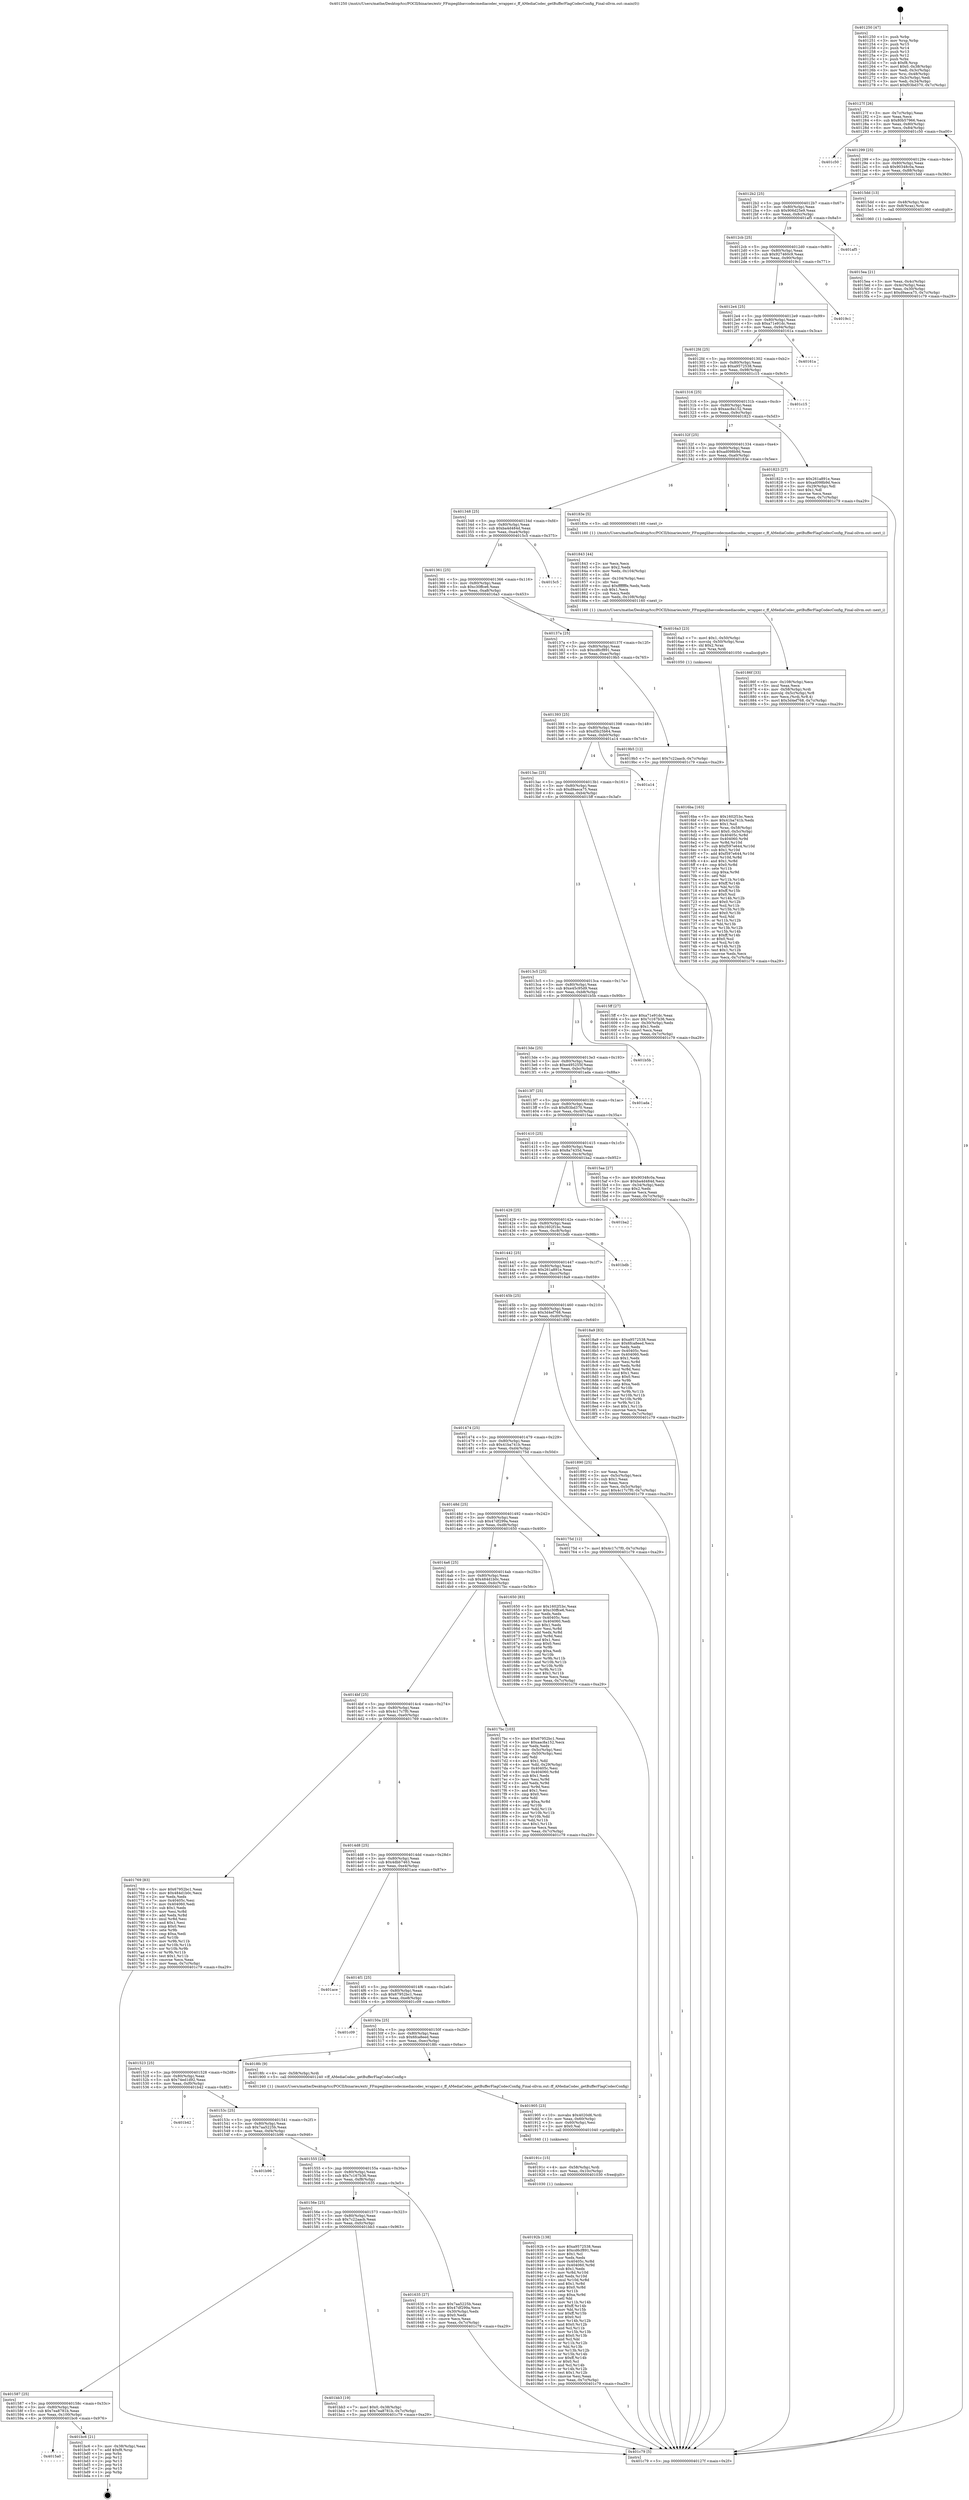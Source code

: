 digraph "0x401250" {
  label = "0x401250 (/mnt/c/Users/mathe/Desktop/tcc/POCII/binaries/extr_FFmpeglibavcodecmediacodec_wrapper.c_ff_AMediaCodec_getBufferFlagCodecConfig_Final-ollvm.out::main(0))"
  labelloc = "t"
  node[shape=record]

  Entry [label="",width=0.3,height=0.3,shape=circle,fillcolor=black,style=filled]
  "0x40127f" [label="{
     0x40127f [26]\l
     | [instrs]\l
     &nbsp;&nbsp;0x40127f \<+3\>: mov -0x7c(%rbp),%eax\l
     &nbsp;&nbsp;0x401282 \<+2\>: mov %eax,%ecx\l
     &nbsp;&nbsp;0x401284 \<+6\>: sub $0x80b57966,%ecx\l
     &nbsp;&nbsp;0x40128a \<+3\>: mov %eax,-0x80(%rbp)\l
     &nbsp;&nbsp;0x40128d \<+6\>: mov %ecx,-0x84(%rbp)\l
     &nbsp;&nbsp;0x401293 \<+6\>: je 0000000000401c50 \<main+0xa00\>\l
  }"]
  "0x401c50" [label="{
     0x401c50\l
  }", style=dashed]
  "0x401299" [label="{
     0x401299 [25]\l
     | [instrs]\l
     &nbsp;&nbsp;0x401299 \<+5\>: jmp 000000000040129e \<main+0x4e\>\l
     &nbsp;&nbsp;0x40129e \<+3\>: mov -0x80(%rbp),%eax\l
     &nbsp;&nbsp;0x4012a1 \<+5\>: sub $0x90348c0a,%eax\l
     &nbsp;&nbsp;0x4012a6 \<+6\>: mov %eax,-0x88(%rbp)\l
     &nbsp;&nbsp;0x4012ac \<+6\>: je 00000000004015dd \<main+0x38d\>\l
  }"]
  Exit [label="",width=0.3,height=0.3,shape=circle,fillcolor=black,style=filled,peripheries=2]
  "0x4015dd" [label="{
     0x4015dd [13]\l
     | [instrs]\l
     &nbsp;&nbsp;0x4015dd \<+4\>: mov -0x48(%rbp),%rax\l
     &nbsp;&nbsp;0x4015e1 \<+4\>: mov 0x8(%rax),%rdi\l
     &nbsp;&nbsp;0x4015e5 \<+5\>: call 0000000000401060 \<atoi@plt\>\l
     | [calls]\l
     &nbsp;&nbsp;0x401060 \{1\} (unknown)\l
  }"]
  "0x4012b2" [label="{
     0x4012b2 [25]\l
     | [instrs]\l
     &nbsp;&nbsp;0x4012b2 \<+5\>: jmp 00000000004012b7 \<main+0x67\>\l
     &nbsp;&nbsp;0x4012b7 \<+3\>: mov -0x80(%rbp),%eax\l
     &nbsp;&nbsp;0x4012ba \<+5\>: sub $0x906d25e9,%eax\l
     &nbsp;&nbsp;0x4012bf \<+6\>: mov %eax,-0x8c(%rbp)\l
     &nbsp;&nbsp;0x4012c5 \<+6\>: je 0000000000401af5 \<main+0x8a5\>\l
  }"]
  "0x4015a0" [label="{
     0x4015a0\l
  }", style=dashed]
  "0x401af5" [label="{
     0x401af5\l
  }", style=dashed]
  "0x4012cb" [label="{
     0x4012cb [25]\l
     | [instrs]\l
     &nbsp;&nbsp;0x4012cb \<+5\>: jmp 00000000004012d0 \<main+0x80\>\l
     &nbsp;&nbsp;0x4012d0 \<+3\>: mov -0x80(%rbp),%eax\l
     &nbsp;&nbsp;0x4012d3 \<+5\>: sub $0x927460c9,%eax\l
     &nbsp;&nbsp;0x4012d8 \<+6\>: mov %eax,-0x90(%rbp)\l
     &nbsp;&nbsp;0x4012de \<+6\>: je 00000000004019c1 \<main+0x771\>\l
  }"]
  "0x401bc6" [label="{
     0x401bc6 [21]\l
     | [instrs]\l
     &nbsp;&nbsp;0x401bc6 \<+3\>: mov -0x38(%rbp),%eax\l
     &nbsp;&nbsp;0x401bc9 \<+7\>: add $0xf8,%rsp\l
     &nbsp;&nbsp;0x401bd0 \<+1\>: pop %rbx\l
     &nbsp;&nbsp;0x401bd1 \<+2\>: pop %r12\l
     &nbsp;&nbsp;0x401bd3 \<+2\>: pop %r13\l
     &nbsp;&nbsp;0x401bd5 \<+2\>: pop %r14\l
     &nbsp;&nbsp;0x401bd7 \<+2\>: pop %r15\l
     &nbsp;&nbsp;0x401bd9 \<+1\>: pop %rbp\l
     &nbsp;&nbsp;0x401bda \<+1\>: ret\l
  }"]
  "0x4019c1" [label="{
     0x4019c1\l
  }", style=dashed]
  "0x4012e4" [label="{
     0x4012e4 [25]\l
     | [instrs]\l
     &nbsp;&nbsp;0x4012e4 \<+5\>: jmp 00000000004012e9 \<main+0x99\>\l
     &nbsp;&nbsp;0x4012e9 \<+3\>: mov -0x80(%rbp),%eax\l
     &nbsp;&nbsp;0x4012ec \<+5\>: sub $0xa71e91dc,%eax\l
     &nbsp;&nbsp;0x4012f1 \<+6\>: mov %eax,-0x94(%rbp)\l
     &nbsp;&nbsp;0x4012f7 \<+6\>: je 000000000040161a \<main+0x3ca\>\l
  }"]
  "0x401587" [label="{
     0x401587 [25]\l
     | [instrs]\l
     &nbsp;&nbsp;0x401587 \<+5\>: jmp 000000000040158c \<main+0x33c\>\l
     &nbsp;&nbsp;0x40158c \<+3\>: mov -0x80(%rbp),%eax\l
     &nbsp;&nbsp;0x40158f \<+5\>: sub $0x7ea8781b,%eax\l
     &nbsp;&nbsp;0x401594 \<+6\>: mov %eax,-0x100(%rbp)\l
     &nbsp;&nbsp;0x40159a \<+6\>: je 0000000000401bc6 \<main+0x976\>\l
  }"]
  "0x40161a" [label="{
     0x40161a\l
  }", style=dashed]
  "0x4012fd" [label="{
     0x4012fd [25]\l
     | [instrs]\l
     &nbsp;&nbsp;0x4012fd \<+5\>: jmp 0000000000401302 \<main+0xb2\>\l
     &nbsp;&nbsp;0x401302 \<+3\>: mov -0x80(%rbp),%eax\l
     &nbsp;&nbsp;0x401305 \<+5\>: sub $0xa9572538,%eax\l
     &nbsp;&nbsp;0x40130a \<+6\>: mov %eax,-0x98(%rbp)\l
     &nbsp;&nbsp;0x401310 \<+6\>: je 0000000000401c15 \<main+0x9c5\>\l
  }"]
  "0x401bb3" [label="{
     0x401bb3 [19]\l
     | [instrs]\l
     &nbsp;&nbsp;0x401bb3 \<+7\>: movl $0x0,-0x38(%rbp)\l
     &nbsp;&nbsp;0x401bba \<+7\>: movl $0x7ea8781b,-0x7c(%rbp)\l
     &nbsp;&nbsp;0x401bc1 \<+5\>: jmp 0000000000401c79 \<main+0xa29\>\l
  }"]
  "0x401c15" [label="{
     0x401c15\l
  }", style=dashed]
  "0x401316" [label="{
     0x401316 [25]\l
     | [instrs]\l
     &nbsp;&nbsp;0x401316 \<+5\>: jmp 000000000040131b \<main+0xcb\>\l
     &nbsp;&nbsp;0x40131b \<+3\>: mov -0x80(%rbp),%eax\l
     &nbsp;&nbsp;0x40131e \<+5\>: sub $0xaac8a152,%eax\l
     &nbsp;&nbsp;0x401323 \<+6\>: mov %eax,-0x9c(%rbp)\l
     &nbsp;&nbsp;0x401329 \<+6\>: je 0000000000401823 \<main+0x5d3\>\l
  }"]
  "0x40192b" [label="{
     0x40192b [138]\l
     | [instrs]\l
     &nbsp;&nbsp;0x40192b \<+5\>: mov $0xa9572538,%eax\l
     &nbsp;&nbsp;0x401930 \<+5\>: mov $0xcd6cf891,%esi\l
     &nbsp;&nbsp;0x401935 \<+2\>: mov $0x1,%cl\l
     &nbsp;&nbsp;0x401937 \<+2\>: xor %edx,%edx\l
     &nbsp;&nbsp;0x401939 \<+8\>: mov 0x40405c,%r8d\l
     &nbsp;&nbsp;0x401941 \<+8\>: mov 0x404060,%r9d\l
     &nbsp;&nbsp;0x401949 \<+3\>: sub $0x1,%edx\l
     &nbsp;&nbsp;0x40194c \<+3\>: mov %r8d,%r10d\l
     &nbsp;&nbsp;0x40194f \<+3\>: add %edx,%r10d\l
     &nbsp;&nbsp;0x401952 \<+4\>: imul %r10d,%r8d\l
     &nbsp;&nbsp;0x401956 \<+4\>: and $0x1,%r8d\l
     &nbsp;&nbsp;0x40195a \<+4\>: cmp $0x0,%r8d\l
     &nbsp;&nbsp;0x40195e \<+4\>: sete %r11b\l
     &nbsp;&nbsp;0x401962 \<+4\>: cmp $0xa,%r9d\l
     &nbsp;&nbsp;0x401966 \<+3\>: setl %bl\l
     &nbsp;&nbsp;0x401969 \<+3\>: mov %r11b,%r14b\l
     &nbsp;&nbsp;0x40196c \<+4\>: xor $0xff,%r14b\l
     &nbsp;&nbsp;0x401970 \<+3\>: mov %bl,%r15b\l
     &nbsp;&nbsp;0x401973 \<+4\>: xor $0xff,%r15b\l
     &nbsp;&nbsp;0x401977 \<+3\>: xor $0x0,%cl\l
     &nbsp;&nbsp;0x40197a \<+3\>: mov %r14b,%r12b\l
     &nbsp;&nbsp;0x40197d \<+4\>: and $0x0,%r12b\l
     &nbsp;&nbsp;0x401981 \<+3\>: and %cl,%r11b\l
     &nbsp;&nbsp;0x401984 \<+3\>: mov %r15b,%r13b\l
     &nbsp;&nbsp;0x401987 \<+4\>: and $0x0,%r13b\l
     &nbsp;&nbsp;0x40198b \<+2\>: and %cl,%bl\l
     &nbsp;&nbsp;0x40198d \<+3\>: or %r11b,%r12b\l
     &nbsp;&nbsp;0x401990 \<+3\>: or %bl,%r13b\l
     &nbsp;&nbsp;0x401993 \<+3\>: xor %r13b,%r12b\l
     &nbsp;&nbsp;0x401996 \<+3\>: or %r15b,%r14b\l
     &nbsp;&nbsp;0x401999 \<+4\>: xor $0xff,%r14b\l
     &nbsp;&nbsp;0x40199d \<+3\>: or $0x0,%cl\l
     &nbsp;&nbsp;0x4019a0 \<+3\>: and %cl,%r14b\l
     &nbsp;&nbsp;0x4019a3 \<+3\>: or %r14b,%r12b\l
     &nbsp;&nbsp;0x4019a6 \<+4\>: test $0x1,%r12b\l
     &nbsp;&nbsp;0x4019aa \<+3\>: cmovne %esi,%eax\l
     &nbsp;&nbsp;0x4019ad \<+3\>: mov %eax,-0x7c(%rbp)\l
     &nbsp;&nbsp;0x4019b0 \<+5\>: jmp 0000000000401c79 \<main+0xa29\>\l
  }"]
  "0x401823" [label="{
     0x401823 [27]\l
     | [instrs]\l
     &nbsp;&nbsp;0x401823 \<+5\>: mov $0x261a891e,%eax\l
     &nbsp;&nbsp;0x401828 \<+5\>: mov $0xad098b9d,%ecx\l
     &nbsp;&nbsp;0x40182d \<+3\>: mov -0x29(%rbp),%dl\l
     &nbsp;&nbsp;0x401830 \<+3\>: test $0x1,%dl\l
     &nbsp;&nbsp;0x401833 \<+3\>: cmovne %ecx,%eax\l
     &nbsp;&nbsp;0x401836 \<+3\>: mov %eax,-0x7c(%rbp)\l
     &nbsp;&nbsp;0x401839 \<+5\>: jmp 0000000000401c79 \<main+0xa29\>\l
  }"]
  "0x40132f" [label="{
     0x40132f [25]\l
     | [instrs]\l
     &nbsp;&nbsp;0x40132f \<+5\>: jmp 0000000000401334 \<main+0xe4\>\l
     &nbsp;&nbsp;0x401334 \<+3\>: mov -0x80(%rbp),%eax\l
     &nbsp;&nbsp;0x401337 \<+5\>: sub $0xad098b9d,%eax\l
     &nbsp;&nbsp;0x40133c \<+6\>: mov %eax,-0xa0(%rbp)\l
     &nbsp;&nbsp;0x401342 \<+6\>: je 000000000040183e \<main+0x5ee\>\l
  }"]
  "0x40191c" [label="{
     0x40191c [15]\l
     | [instrs]\l
     &nbsp;&nbsp;0x40191c \<+4\>: mov -0x58(%rbp),%rdi\l
     &nbsp;&nbsp;0x401920 \<+6\>: mov %eax,-0x10c(%rbp)\l
     &nbsp;&nbsp;0x401926 \<+5\>: call 0000000000401030 \<free@plt\>\l
     | [calls]\l
     &nbsp;&nbsp;0x401030 \{1\} (unknown)\l
  }"]
  "0x40183e" [label="{
     0x40183e [5]\l
     | [instrs]\l
     &nbsp;&nbsp;0x40183e \<+5\>: call 0000000000401160 \<next_i\>\l
     | [calls]\l
     &nbsp;&nbsp;0x401160 \{1\} (/mnt/c/Users/mathe/Desktop/tcc/POCII/binaries/extr_FFmpeglibavcodecmediacodec_wrapper.c_ff_AMediaCodec_getBufferFlagCodecConfig_Final-ollvm.out::next_i)\l
  }"]
  "0x401348" [label="{
     0x401348 [25]\l
     | [instrs]\l
     &nbsp;&nbsp;0x401348 \<+5\>: jmp 000000000040134d \<main+0xfd\>\l
     &nbsp;&nbsp;0x40134d \<+3\>: mov -0x80(%rbp),%eax\l
     &nbsp;&nbsp;0x401350 \<+5\>: sub $0xba4d484d,%eax\l
     &nbsp;&nbsp;0x401355 \<+6\>: mov %eax,-0xa4(%rbp)\l
     &nbsp;&nbsp;0x40135b \<+6\>: je 00000000004015c5 \<main+0x375\>\l
  }"]
  "0x401905" [label="{
     0x401905 [23]\l
     | [instrs]\l
     &nbsp;&nbsp;0x401905 \<+10\>: movabs $0x4020d6,%rdi\l
     &nbsp;&nbsp;0x40190f \<+3\>: mov %eax,-0x60(%rbp)\l
     &nbsp;&nbsp;0x401912 \<+3\>: mov -0x60(%rbp),%esi\l
     &nbsp;&nbsp;0x401915 \<+2\>: mov $0x0,%al\l
     &nbsp;&nbsp;0x401917 \<+5\>: call 0000000000401040 \<printf@plt\>\l
     | [calls]\l
     &nbsp;&nbsp;0x401040 \{1\} (unknown)\l
  }"]
  "0x4015c5" [label="{
     0x4015c5\l
  }", style=dashed]
  "0x401361" [label="{
     0x401361 [25]\l
     | [instrs]\l
     &nbsp;&nbsp;0x401361 \<+5\>: jmp 0000000000401366 \<main+0x116\>\l
     &nbsp;&nbsp;0x401366 \<+3\>: mov -0x80(%rbp),%eax\l
     &nbsp;&nbsp;0x401369 \<+5\>: sub $0xc30ffce6,%eax\l
     &nbsp;&nbsp;0x40136e \<+6\>: mov %eax,-0xa8(%rbp)\l
     &nbsp;&nbsp;0x401374 \<+6\>: je 00000000004016a3 \<main+0x453\>\l
  }"]
  "0x40186f" [label="{
     0x40186f [33]\l
     | [instrs]\l
     &nbsp;&nbsp;0x40186f \<+6\>: mov -0x108(%rbp),%ecx\l
     &nbsp;&nbsp;0x401875 \<+3\>: imul %eax,%ecx\l
     &nbsp;&nbsp;0x401878 \<+4\>: mov -0x58(%rbp),%rdi\l
     &nbsp;&nbsp;0x40187c \<+4\>: movslq -0x5c(%rbp),%r8\l
     &nbsp;&nbsp;0x401880 \<+4\>: mov %ecx,(%rdi,%r8,4)\l
     &nbsp;&nbsp;0x401884 \<+7\>: movl $0x3d4ef768,-0x7c(%rbp)\l
     &nbsp;&nbsp;0x40188b \<+5\>: jmp 0000000000401c79 \<main+0xa29\>\l
  }"]
  "0x4016a3" [label="{
     0x4016a3 [23]\l
     | [instrs]\l
     &nbsp;&nbsp;0x4016a3 \<+7\>: movl $0x1,-0x50(%rbp)\l
     &nbsp;&nbsp;0x4016aa \<+4\>: movslq -0x50(%rbp),%rax\l
     &nbsp;&nbsp;0x4016ae \<+4\>: shl $0x2,%rax\l
     &nbsp;&nbsp;0x4016b2 \<+3\>: mov %rax,%rdi\l
     &nbsp;&nbsp;0x4016b5 \<+5\>: call 0000000000401050 \<malloc@plt\>\l
     | [calls]\l
     &nbsp;&nbsp;0x401050 \{1\} (unknown)\l
  }"]
  "0x40137a" [label="{
     0x40137a [25]\l
     | [instrs]\l
     &nbsp;&nbsp;0x40137a \<+5\>: jmp 000000000040137f \<main+0x12f\>\l
     &nbsp;&nbsp;0x40137f \<+3\>: mov -0x80(%rbp),%eax\l
     &nbsp;&nbsp;0x401382 \<+5\>: sub $0xcd6cf891,%eax\l
     &nbsp;&nbsp;0x401387 \<+6\>: mov %eax,-0xac(%rbp)\l
     &nbsp;&nbsp;0x40138d \<+6\>: je 00000000004019b5 \<main+0x765\>\l
  }"]
  "0x401843" [label="{
     0x401843 [44]\l
     | [instrs]\l
     &nbsp;&nbsp;0x401843 \<+2\>: xor %ecx,%ecx\l
     &nbsp;&nbsp;0x401845 \<+5\>: mov $0x2,%edx\l
     &nbsp;&nbsp;0x40184a \<+6\>: mov %edx,-0x104(%rbp)\l
     &nbsp;&nbsp;0x401850 \<+1\>: cltd\l
     &nbsp;&nbsp;0x401851 \<+6\>: mov -0x104(%rbp),%esi\l
     &nbsp;&nbsp;0x401857 \<+2\>: idiv %esi\l
     &nbsp;&nbsp;0x401859 \<+6\>: imul $0xfffffffe,%edx,%edx\l
     &nbsp;&nbsp;0x40185f \<+3\>: sub $0x1,%ecx\l
     &nbsp;&nbsp;0x401862 \<+2\>: sub %ecx,%edx\l
     &nbsp;&nbsp;0x401864 \<+6\>: mov %edx,-0x108(%rbp)\l
     &nbsp;&nbsp;0x40186a \<+5\>: call 0000000000401160 \<next_i\>\l
     | [calls]\l
     &nbsp;&nbsp;0x401160 \{1\} (/mnt/c/Users/mathe/Desktop/tcc/POCII/binaries/extr_FFmpeglibavcodecmediacodec_wrapper.c_ff_AMediaCodec_getBufferFlagCodecConfig_Final-ollvm.out::next_i)\l
  }"]
  "0x4019b5" [label="{
     0x4019b5 [12]\l
     | [instrs]\l
     &nbsp;&nbsp;0x4019b5 \<+7\>: movl $0x7c22aacb,-0x7c(%rbp)\l
     &nbsp;&nbsp;0x4019bc \<+5\>: jmp 0000000000401c79 \<main+0xa29\>\l
  }"]
  "0x401393" [label="{
     0x401393 [25]\l
     | [instrs]\l
     &nbsp;&nbsp;0x401393 \<+5\>: jmp 0000000000401398 \<main+0x148\>\l
     &nbsp;&nbsp;0x401398 \<+3\>: mov -0x80(%rbp),%eax\l
     &nbsp;&nbsp;0x40139b \<+5\>: sub $0xd5b25b64,%eax\l
     &nbsp;&nbsp;0x4013a0 \<+6\>: mov %eax,-0xb0(%rbp)\l
     &nbsp;&nbsp;0x4013a6 \<+6\>: je 0000000000401a14 \<main+0x7c4\>\l
  }"]
  "0x4016ba" [label="{
     0x4016ba [163]\l
     | [instrs]\l
     &nbsp;&nbsp;0x4016ba \<+5\>: mov $0x1602f1bc,%ecx\l
     &nbsp;&nbsp;0x4016bf \<+5\>: mov $0x41ba741b,%edx\l
     &nbsp;&nbsp;0x4016c4 \<+3\>: mov $0x1,%sil\l
     &nbsp;&nbsp;0x4016c7 \<+4\>: mov %rax,-0x58(%rbp)\l
     &nbsp;&nbsp;0x4016cb \<+7\>: movl $0x0,-0x5c(%rbp)\l
     &nbsp;&nbsp;0x4016d2 \<+8\>: mov 0x40405c,%r8d\l
     &nbsp;&nbsp;0x4016da \<+8\>: mov 0x404060,%r9d\l
     &nbsp;&nbsp;0x4016e2 \<+3\>: mov %r8d,%r10d\l
     &nbsp;&nbsp;0x4016e5 \<+7\>: sub $0xf597e644,%r10d\l
     &nbsp;&nbsp;0x4016ec \<+4\>: sub $0x1,%r10d\l
     &nbsp;&nbsp;0x4016f0 \<+7\>: add $0xf597e644,%r10d\l
     &nbsp;&nbsp;0x4016f7 \<+4\>: imul %r10d,%r8d\l
     &nbsp;&nbsp;0x4016fb \<+4\>: and $0x1,%r8d\l
     &nbsp;&nbsp;0x4016ff \<+4\>: cmp $0x0,%r8d\l
     &nbsp;&nbsp;0x401703 \<+4\>: sete %r11b\l
     &nbsp;&nbsp;0x401707 \<+4\>: cmp $0xa,%r9d\l
     &nbsp;&nbsp;0x40170b \<+3\>: setl %bl\l
     &nbsp;&nbsp;0x40170e \<+3\>: mov %r11b,%r14b\l
     &nbsp;&nbsp;0x401711 \<+4\>: xor $0xff,%r14b\l
     &nbsp;&nbsp;0x401715 \<+3\>: mov %bl,%r15b\l
     &nbsp;&nbsp;0x401718 \<+4\>: xor $0xff,%r15b\l
     &nbsp;&nbsp;0x40171c \<+4\>: xor $0x0,%sil\l
     &nbsp;&nbsp;0x401720 \<+3\>: mov %r14b,%r12b\l
     &nbsp;&nbsp;0x401723 \<+4\>: and $0x0,%r12b\l
     &nbsp;&nbsp;0x401727 \<+3\>: and %sil,%r11b\l
     &nbsp;&nbsp;0x40172a \<+3\>: mov %r15b,%r13b\l
     &nbsp;&nbsp;0x40172d \<+4\>: and $0x0,%r13b\l
     &nbsp;&nbsp;0x401731 \<+3\>: and %sil,%bl\l
     &nbsp;&nbsp;0x401734 \<+3\>: or %r11b,%r12b\l
     &nbsp;&nbsp;0x401737 \<+3\>: or %bl,%r13b\l
     &nbsp;&nbsp;0x40173a \<+3\>: xor %r13b,%r12b\l
     &nbsp;&nbsp;0x40173d \<+3\>: or %r15b,%r14b\l
     &nbsp;&nbsp;0x401740 \<+4\>: xor $0xff,%r14b\l
     &nbsp;&nbsp;0x401744 \<+4\>: or $0x0,%sil\l
     &nbsp;&nbsp;0x401748 \<+3\>: and %sil,%r14b\l
     &nbsp;&nbsp;0x40174b \<+3\>: or %r14b,%r12b\l
     &nbsp;&nbsp;0x40174e \<+4\>: test $0x1,%r12b\l
     &nbsp;&nbsp;0x401752 \<+3\>: cmovne %edx,%ecx\l
     &nbsp;&nbsp;0x401755 \<+3\>: mov %ecx,-0x7c(%rbp)\l
     &nbsp;&nbsp;0x401758 \<+5\>: jmp 0000000000401c79 \<main+0xa29\>\l
  }"]
  "0x401a14" [label="{
     0x401a14\l
  }", style=dashed]
  "0x4013ac" [label="{
     0x4013ac [25]\l
     | [instrs]\l
     &nbsp;&nbsp;0x4013ac \<+5\>: jmp 00000000004013b1 \<main+0x161\>\l
     &nbsp;&nbsp;0x4013b1 \<+3\>: mov -0x80(%rbp),%eax\l
     &nbsp;&nbsp;0x4013b4 \<+5\>: sub $0xd9aeca75,%eax\l
     &nbsp;&nbsp;0x4013b9 \<+6\>: mov %eax,-0xb4(%rbp)\l
     &nbsp;&nbsp;0x4013bf \<+6\>: je 00000000004015ff \<main+0x3af\>\l
  }"]
  "0x40156e" [label="{
     0x40156e [25]\l
     | [instrs]\l
     &nbsp;&nbsp;0x40156e \<+5\>: jmp 0000000000401573 \<main+0x323\>\l
     &nbsp;&nbsp;0x401573 \<+3\>: mov -0x80(%rbp),%eax\l
     &nbsp;&nbsp;0x401576 \<+5\>: sub $0x7c22aacb,%eax\l
     &nbsp;&nbsp;0x40157b \<+6\>: mov %eax,-0xfc(%rbp)\l
     &nbsp;&nbsp;0x401581 \<+6\>: je 0000000000401bb3 \<main+0x963\>\l
  }"]
  "0x4015ff" [label="{
     0x4015ff [27]\l
     | [instrs]\l
     &nbsp;&nbsp;0x4015ff \<+5\>: mov $0xa71e91dc,%eax\l
     &nbsp;&nbsp;0x401604 \<+5\>: mov $0x7c167b36,%ecx\l
     &nbsp;&nbsp;0x401609 \<+3\>: mov -0x30(%rbp),%edx\l
     &nbsp;&nbsp;0x40160c \<+3\>: cmp $0x1,%edx\l
     &nbsp;&nbsp;0x40160f \<+3\>: cmovl %ecx,%eax\l
     &nbsp;&nbsp;0x401612 \<+3\>: mov %eax,-0x7c(%rbp)\l
     &nbsp;&nbsp;0x401615 \<+5\>: jmp 0000000000401c79 \<main+0xa29\>\l
  }"]
  "0x4013c5" [label="{
     0x4013c5 [25]\l
     | [instrs]\l
     &nbsp;&nbsp;0x4013c5 \<+5\>: jmp 00000000004013ca \<main+0x17a\>\l
     &nbsp;&nbsp;0x4013ca \<+3\>: mov -0x80(%rbp),%eax\l
     &nbsp;&nbsp;0x4013cd \<+5\>: sub $0xe45c95d9,%eax\l
     &nbsp;&nbsp;0x4013d2 \<+6\>: mov %eax,-0xb8(%rbp)\l
     &nbsp;&nbsp;0x4013d8 \<+6\>: je 0000000000401b5b \<main+0x90b\>\l
  }"]
  "0x401635" [label="{
     0x401635 [27]\l
     | [instrs]\l
     &nbsp;&nbsp;0x401635 \<+5\>: mov $0x7aa5225b,%eax\l
     &nbsp;&nbsp;0x40163a \<+5\>: mov $0x47df299a,%ecx\l
     &nbsp;&nbsp;0x40163f \<+3\>: mov -0x30(%rbp),%edx\l
     &nbsp;&nbsp;0x401642 \<+3\>: cmp $0x0,%edx\l
     &nbsp;&nbsp;0x401645 \<+3\>: cmove %ecx,%eax\l
     &nbsp;&nbsp;0x401648 \<+3\>: mov %eax,-0x7c(%rbp)\l
     &nbsp;&nbsp;0x40164b \<+5\>: jmp 0000000000401c79 \<main+0xa29\>\l
  }"]
  "0x401b5b" [label="{
     0x401b5b\l
  }", style=dashed]
  "0x4013de" [label="{
     0x4013de [25]\l
     | [instrs]\l
     &nbsp;&nbsp;0x4013de \<+5\>: jmp 00000000004013e3 \<main+0x193\>\l
     &nbsp;&nbsp;0x4013e3 \<+3\>: mov -0x80(%rbp),%eax\l
     &nbsp;&nbsp;0x4013e6 \<+5\>: sub $0xe495255f,%eax\l
     &nbsp;&nbsp;0x4013eb \<+6\>: mov %eax,-0xbc(%rbp)\l
     &nbsp;&nbsp;0x4013f1 \<+6\>: je 0000000000401ada \<main+0x88a\>\l
  }"]
  "0x401555" [label="{
     0x401555 [25]\l
     | [instrs]\l
     &nbsp;&nbsp;0x401555 \<+5\>: jmp 000000000040155a \<main+0x30a\>\l
     &nbsp;&nbsp;0x40155a \<+3\>: mov -0x80(%rbp),%eax\l
     &nbsp;&nbsp;0x40155d \<+5\>: sub $0x7c167b36,%eax\l
     &nbsp;&nbsp;0x401562 \<+6\>: mov %eax,-0xf8(%rbp)\l
     &nbsp;&nbsp;0x401568 \<+6\>: je 0000000000401635 \<main+0x3e5\>\l
  }"]
  "0x401ada" [label="{
     0x401ada\l
  }", style=dashed]
  "0x4013f7" [label="{
     0x4013f7 [25]\l
     | [instrs]\l
     &nbsp;&nbsp;0x4013f7 \<+5\>: jmp 00000000004013fc \<main+0x1ac\>\l
     &nbsp;&nbsp;0x4013fc \<+3\>: mov -0x80(%rbp),%eax\l
     &nbsp;&nbsp;0x4013ff \<+5\>: sub $0xf03bd370,%eax\l
     &nbsp;&nbsp;0x401404 \<+6\>: mov %eax,-0xc0(%rbp)\l
     &nbsp;&nbsp;0x40140a \<+6\>: je 00000000004015aa \<main+0x35a\>\l
  }"]
  "0x401b96" [label="{
     0x401b96\l
  }", style=dashed]
  "0x4015aa" [label="{
     0x4015aa [27]\l
     | [instrs]\l
     &nbsp;&nbsp;0x4015aa \<+5\>: mov $0x90348c0a,%eax\l
     &nbsp;&nbsp;0x4015af \<+5\>: mov $0xba4d484d,%ecx\l
     &nbsp;&nbsp;0x4015b4 \<+3\>: mov -0x34(%rbp),%edx\l
     &nbsp;&nbsp;0x4015b7 \<+3\>: cmp $0x2,%edx\l
     &nbsp;&nbsp;0x4015ba \<+3\>: cmovne %ecx,%eax\l
     &nbsp;&nbsp;0x4015bd \<+3\>: mov %eax,-0x7c(%rbp)\l
     &nbsp;&nbsp;0x4015c0 \<+5\>: jmp 0000000000401c79 \<main+0xa29\>\l
  }"]
  "0x401410" [label="{
     0x401410 [25]\l
     | [instrs]\l
     &nbsp;&nbsp;0x401410 \<+5\>: jmp 0000000000401415 \<main+0x1c5\>\l
     &nbsp;&nbsp;0x401415 \<+3\>: mov -0x80(%rbp),%eax\l
     &nbsp;&nbsp;0x401418 \<+5\>: sub $0x8a7435d,%eax\l
     &nbsp;&nbsp;0x40141d \<+6\>: mov %eax,-0xc4(%rbp)\l
     &nbsp;&nbsp;0x401423 \<+6\>: je 0000000000401ba2 \<main+0x952\>\l
  }"]
  "0x401c79" [label="{
     0x401c79 [5]\l
     | [instrs]\l
     &nbsp;&nbsp;0x401c79 \<+5\>: jmp 000000000040127f \<main+0x2f\>\l
  }"]
  "0x401250" [label="{
     0x401250 [47]\l
     | [instrs]\l
     &nbsp;&nbsp;0x401250 \<+1\>: push %rbp\l
     &nbsp;&nbsp;0x401251 \<+3\>: mov %rsp,%rbp\l
     &nbsp;&nbsp;0x401254 \<+2\>: push %r15\l
     &nbsp;&nbsp;0x401256 \<+2\>: push %r14\l
     &nbsp;&nbsp;0x401258 \<+2\>: push %r13\l
     &nbsp;&nbsp;0x40125a \<+2\>: push %r12\l
     &nbsp;&nbsp;0x40125c \<+1\>: push %rbx\l
     &nbsp;&nbsp;0x40125d \<+7\>: sub $0xf8,%rsp\l
     &nbsp;&nbsp;0x401264 \<+7\>: movl $0x0,-0x38(%rbp)\l
     &nbsp;&nbsp;0x40126b \<+3\>: mov %edi,-0x3c(%rbp)\l
     &nbsp;&nbsp;0x40126e \<+4\>: mov %rsi,-0x48(%rbp)\l
     &nbsp;&nbsp;0x401272 \<+3\>: mov -0x3c(%rbp),%edi\l
     &nbsp;&nbsp;0x401275 \<+3\>: mov %edi,-0x34(%rbp)\l
     &nbsp;&nbsp;0x401278 \<+7\>: movl $0xf03bd370,-0x7c(%rbp)\l
  }"]
  "0x4015ea" [label="{
     0x4015ea [21]\l
     | [instrs]\l
     &nbsp;&nbsp;0x4015ea \<+3\>: mov %eax,-0x4c(%rbp)\l
     &nbsp;&nbsp;0x4015ed \<+3\>: mov -0x4c(%rbp),%eax\l
     &nbsp;&nbsp;0x4015f0 \<+3\>: mov %eax,-0x30(%rbp)\l
     &nbsp;&nbsp;0x4015f3 \<+7\>: movl $0xd9aeca75,-0x7c(%rbp)\l
     &nbsp;&nbsp;0x4015fa \<+5\>: jmp 0000000000401c79 \<main+0xa29\>\l
  }"]
  "0x40153c" [label="{
     0x40153c [25]\l
     | [instrs]\l
     &nbsp;&nbsp;0x40153c \<+5\>: jmp 0000000000401541 \<main+0x2f1\>\l
     &nbsp;&nbsp;0x401541 \<+3\>: mov -0x80(%rbp),%eax\l
     &nbsp;&nbsp;0x401544 \<+5\>: sub $0x7aa5225b,%eax\l
     &nbsp;&nbsp;0x401549 \<+6\>: mov %eax,-0xf4(%rbp)\l
     &nbsp;&nbsp;0x40154f \<+6\>: je 0000000000401b96 \<main+0x946\>\l
  }"]
  "0x401ba2" [label="{
     0x401ba2\l
  }", style=dashed]
  "0x401429" [label="{
     0x401429 [25]\l
     | [instrs]\l
     &nbsp;&nbsp;0x401429 \<+5\>: jmp 000000000040142e \<main+0x1de\>\l
     &nbsp;&nbsp;0x40142e \<+3\>: mov -0x80(%rbp),%eax\l
     &nbsp;&nbsp;0x401431 \<+5\>: sub $0x1602f1bc,%eax\l
     &nbsp;&nbsp;0x401436 \<+6\>: mov %eax,-0xc8(%rbp)\l
     &nbsp;&nbsp;0x40143c \<+6\>: je 0000000000401bdb \<main+0x98b\>\l
  }"]
  "0x401b42" [label="{
     0x401b42\l
  }", style=dashed]
  "0x401bdb" [label="{
     0x401bdb\l
  }", style=dashed]
  "0x401442" [label="{
     0x401442 [25]\l
     | [instrs]\l
     &nbsp;&nbsp;0x401442 \<+5\>: jmp 0000000000401447 \<main+0x1f7\>\l
     &nbsp;&nbsp;0x401447 \<+3\>: mov -0x80(%rbp),%eax\l
     &nbsp;&nbsp;0x40144a \<+5\>: sub $0x261a891e,%eax\l
     &nbsp;&nbsp;0x40144f \<+6\>: mov %eax,-0xcc(%rbp)\l
     &nbsp;&nbsp;0x401455 \<+6\>: je 00000000004018a9 \<main+0x659\>\l
  }"]
  "0x401523" [label="{
     0x401523 [25]\l
     | [instrs]\l
     &nbsp;&nbsp;0x401523 \<+5\>: jmp 0000000000401528 \<main+0x2d8\>\l
     &nbsp;&nbsp;0x401528 \<+3\>: mov -0x80(%rbp),%eax\l
     &nbsp;&nbsp;0x40152b \<+5\>: sub $0x74ed1d92,%eax\l
     &nbsp;&nbsp;0x401530 \<+6\>: mov %eax,-0xf0(%rbp)\l
     &nbsp;&nbsp;0x401536 \<+6\>: je 0000000000401b42 \<main+0x8f2\>\l
  }"]
  "0x4018a9" [label="{
     0x4018a9 [83]\l
     | [instrs]\l
     &nbsp;&nbsp;0x4018a9 \<+5\>: mov $0xa9572538,%eax\l
     &nbsp;&nbsp;0x4018ae \<+5\>: mov $0x6fca8eed,%ecx\l
     &nbsp;&nbsp;0x4018b3 \<+2\>: xor %edx,%edx\l
     &nbsp;&nbsp;0x4018b5 \<+7\>: mov 0x40405c,%esi\l
     &nbsp;&nbsp;0x4018bc \<+7\>: mov 0x404060,%edi\l
     &nbsp;&nbsp;0x4018c3 \<+3\>: sub $0x1,%edx\l
     &nbsp;&nbsp;0x4018c6 \<+3\>: mov %esi,%r8d\l
     &nbsp;&nbsp;0x4018c9 \<+3\>: add %edx,%r8d\l
     &nbsp;&nbsp;0x4018cc \<+4\>: imul %r8d,%esi\l
     &nbsp;&nbsp;0x4018d0 \<+3\>: and $0x1,%esi\l
     &nbsp;&nbsp;0x4018d3 \<+3\>: cmp $0x0,%esi\l
     &nbsp;&nbsp;0x4018d6 \<+4\>: sete %r9b\l
     &nbsp;&nbsp;0x4018da \<+3\>: cmp $0xa,%edi\l
     &nbsp;&nbsp;0x4018dd \<+4\>: setl %r10b\l
     &nbsp;&nbsp;0x4018e1 \<+3\>: mov %r9b,%r11b\l
     &nbsp;&nbsp;0x4018e4 \<+3\>: and %r10b,%r11b\l
     &nbsp;&nbsp;0x4018e7 \<+3\>: xor %r10b,%r9b\l
     &nbsp;&nbsp;0x4018ea \<+3\>: or %r9b,%r11b\l
     &nbsp;&nbsp;0x4018ed \<+4\>: test $0x1,%r11b\l
     &nbsp;&nbsp;0x4018f1 \<+3\>: cmovne %ecx,%eax\l
     &nbsp;&nbsp;0x4018f4 \<+3\>: mov %eax,-0x7c(%rbp)\l
     &nbsp;&nbsp;0x4018f7 \<+5\>: jmp 0000000000401c79 \<main+0xa29\>\l
  }"]
  "0x40145b" [label="{
     0x40145b [25]\l
     | [instrs]\l
     &nbsp;&nbsp;0x40145b \<+5\>: jmp 0000000000401460 \<main+0x210\>\l
     &nbsp;&nbsp;0x401460 \<+3\>: mov -0x80(%rbp),%eax\l
     &nbsp;&nbsp;0x401463 \<+5\>: sub $0x3d4ef768,%eax\l
     &nbsp;&nbsp;0x401468 \<+6\>: mov %eax,-0xd0(%rbp)\l
     &nbsp;&nbsp;0x40146e \<+6\>: je 0000000000401890 \<main+0x640\>\l
  }"]
  "0x4018fc" [label="{
     0x4018fc [9]\l
     | [instrs]\l
     &nbsp;&nbsp;0x4018fc \<+4\>: mov -0x58(%rbp),%rdi\l
     &nbsp;&nbsp;0x401900 \<+5\>: call 0000000000401240 \<ff_AMediaCodec_getBufferFlagCodecConfig\>\l
     | [calls]\l
     &nbsp;&nbsp;0x401240 \{1\} (/mnt/c/Users/mathe/Desktop/tcc/POCII/binaries/extr_FFmpeglibavcodecmediacodec_wrapper.c_ff_AMediaCodec_getBufferFlagCodecConfig_Final-ollvm.out::ff_AMediaCodec_getBufferFlagCodecConfig)\l
  }"]
  "0x401890" [label="{
     0x401890 [25]\l
     | [instrs]\l
     &nbsp;&nbsp;0x401890 \<+2\>: xor %eax,%eax\l
     &nbsp;&nbsp;0x401892 \<+3\>: mov -0x5c(%rbp),%ecx\l
     &nbsp;&nbsp;0x401895 \<+3\>: sub $0x1,%eax\l
     &nbsp;&nbsp;0x401898 \<+2\>: sub %eax,%ecx\l
     &nbsp;&nbsp;0x40189a \<+3\>: mov %ecx,-0x5c(%rbp)\l
     &nbsp;&nbsp;0x40189d \<+7\>: movl $0x4c17c7f0,-0x7c(%rbp)\l
     &nbsp;&nbsp;0x4018a4 \<+5\>: jmp 0000000000401c79 \<main+0xa29\>\l
  }"]
  "0x401474" [label="{
     0x401474 [25]\l
     | [instrs]\l
     &nbsp;&nbsp;0x401474 \<+5\>: jmp 0000000000401479 \<main+0x229\>\l
     &nbsp;&nbsp;0x401479 \<+3\>: mov -0x80(%rbp),%eax\l
     &nbsp;&nbsp;0x40147c \<+5\>: sub $0x41ba741b,%eax\l
     &nbsp;&nbsp;0x401481 \<+6\>: mov %eax,-0xd4(%rbp)\l
     &nbsp;&nbsp;0x401487 \<+6\>: je 000000000040175d \<main+0x50d\>\l
  }"]
  "0x40150a" [label="{
     0x40150a [25]\l
     | [instrs]\l
     &nbsp;&nbsp;0x40150a \<+5\>: jmp 000000000040150f \<main+0x2bf\>\l
     &nbsp;&nbsp;0x40150f \<+3\>: mov -0x80(%rbp),%eax\l
     &nbsp;&nbsp;0x401512 \<+5\>: sub $0x6fca8eed,%eax\l
     &nbsp;&nbsp;0x401517 \<+6\>: mov %eax,-0xec(%rbp)\l
     &nbsp;&nbsp;0x40151d \<+6\>: je 00000000004018fc \<main+0x6ac\>\l
  }"]
  "0x40175d" [label="{
     0x40175d [12]\l
     | [instrs]\l
     &nbsp;&nbsp;0x40175d \<+7\>: movl $0x4c17c7f0,-0x7c(%rbp)\l
     &nbsp;&nbsp;0x401764 \<+5\>: jmp 0000000000401c79 \<main+0xa29\>\l
  }"]
  "0x40148d" [label="{
     0x40148d [25]\l
     | [instrs]\l
     &nbsp;&nbsp;0x40148d \<+5\>: jmp 0000000000401492 \<main+0x242\>\l
     &nbsp;&nbsp;0x401492 \<+3\>: mov -0x80(%rbp),%eax\l
     &nbsp;&nbsp;0x401495 \<+5\>: sub $0x47df299a,%eax\l
     &nbsp;&nbsp;0x40149a \<+6\>: mov %eax,-0xd8(%rbp)\l
     &nbsp;&nbsp;0x4014a0 \<+6\>: je 0000000000401650 \<main+0x400\>\l
  }"]
  "0x401c09" [label="{
     0x401c09\l
  }", style=dashed]
  "0x401650" [label="{
     0x401650 [83]\l
     | [instrs]\l
     &nbsp;&nbsp;0x401650 \<+5\>: mov $0x1602f1bc,%eax\l
     &nbsp;&nbsp;0x401655 \<+5\>: mov $0xc30ffce6,%ecx\l
     &nbsp;&nbsp;0x40165a \<+2\>: xor %edx,%edx\l
     &nbsp;&nbsp;0x40165c \<+7\>: mov 0x40405c,%esi\l
     &nbsp;&nbsp;0x401663 \<+7\>: mov 0x404060,%edi\l
     &nbsp;&nbsp;0x40166a \<+3\>: sub $0x1,%edx\l
     &nbsp;&nbsp;0x40166d \<+3\>: mov %esi,%r8d\l
     &nbsp;&nbsp;0x401670 \<+3\>: add %edx,%r8d\l
     &nbsp;&nbsp;0x401673 \<+4\>: imul %r8d,%esi\l
     &nbsp;&nbsp;0x401677 \<+3\>: and $0x1,%esi\l
     &nbsp;&nbsp;0x40167a \<+3\>: cmp $0x0,%esi\l
     &nbsp;&nbsp;0x40167d \<+4\>: sete %r9b\l
     &nbsp;&nbsp;0x401681 \<+3\>: cmp $0xa,%edi\l
     &nbsp;&nbsp;0x401684 \<+4\>: setl %r10b\l
     &nbsp;&nbsp;0x401688 \<+3\>: mov %r9b,%r11b\l
     &nbsp;&nbsp;0x40168b \<+3\>: and %r10b,%r11b\l
     &nbsp;&nbsp;0x40168e \<+3\>: xor %r10b,%r9b\l
     &nbsp;&nbsp;0x401691 \<+3\>: or %r9b,%r11b\l
     &nbsp;&nbsp;0x401694 \<+4\>: test $0x1,%r11b\l
     &nbsp;&nbsp;0x401698 \<+3\>: cmovne %ecx,%eax\l
     &nbsp;&nbsp;0x40169b \<+3\>: mov %eax,-0x7c(%rbp)\l
     &nbsp;&nbsp;0x40169e \<+5\>: jmp 0000000000401c79 \<main+0xa29\>\l
  }"]
  "0x4014a6" [label="{
     0x4014a6 [25]\l
     | [instrs]\l
     &nbsp;&nbsp;0x4014a6 \<+5\>: jmp 00000000004014ab \<main+0x25b\>\l
     &nbsp;&nbsp;0x4014ab \<+3\>: mov -0x80(%rbp),%eax\l
     &nbsp;&nbsp;0x4014ae \<+5\>: sub $0x484d1b0c,%eax\l
     &nbsp;&nbsp;0x4014b3 \<+6\>: mov %eax,-0xdc(%rbp)\l
     &nbsp;&nbsp;0x4014b9 \<+6\>: je 00000000004017bc \<main+0x56c\>\l
  }"]
  "0x4014f1" [label="{
     0x4014f1 [25]\l
     | [instrs]\l
     &nbsp;&nbsp;0x4014f1 \<+5\>: jmp 00000000004014f6 \<main+0x2a6\>\l
     &nbsp;&nbsp;0x4014f6 \<+3\>: mov -0x80(%rbp),%eax\l
     &nbsp;&nbsp;0x4014f9 \<+5\>: sub $0x67952bc1,%eax\l
     &nbsp;&nbsp;0x4014fe \<+6\>: mov %eax,-0xe8(%rbp)\l
     &nbsp;&nbsp;0x401504 \<+6\>: je 0000000000401c09 \<main+0x9b9\>\l
  }"]
  "0x4017bc" [label="{
     0x4017bc [103]\l
     | [instrs]\l
     &nbsp;&nbsp;0x4017bc \<+5\>: mov $0x67952bc1,%eax\l
     &nbsp;&nbsp;0x4017c1 \<+5\>: mov $0xaac8a152,%ecx\l
     &nbsp;&nbsp;0x4017c6 \<+2\>: xor %edx,%edx\l
     &nbsp;&nbsp;0x4017c8 \<+3\>: mov -0x5c(%rbp),%esi\l
     &nbsp;&nbsp;0x4017cb \<+3\>: cmp -0x50(%rbp),%esi\l
     &nbsp;&nbsp;0x4017ce \<+4\>: setl %dil\l
     &nbsp;&nbsp;0x4017d2 \<+4\>: and $0x1,%dil\l
     &nbsp;&nbsp;0x4017d6 \<+4\>: mov %dil,-0x29(%rbp)\l
     &nbsp;&nbsp;0x4017da \<+7\>: mov 0x40405c,%esi\l
     &nbsp;&nbsp;0x4017e1 \<+8\>: mov 0x404060,%r8d\l
     &nbsp;&nbsp;0x4017e9 \<+3\>: sub $0x1,%edx\l
     &nbsp;&nbsp;0x4017ec \<+3\>: mov %esi,%r9d\l
     &nbsp;&nbsp;0x4017ef \<+3\>: add %edx,%r9d\l
     &nbsp;&nbsp;0x4017f2 \<+4\>: imul %r9d,%esi\l
     &nbsp;&nbsp;0x4017f6 \<+3\>: and $0x1,%esi\l
     &nbsp;&nbsp;0x4017f9 \<+3\>: cmp $0x0,%esi\l
     &nbsp;&nbsp;0x4017fc \<+4\>: sete %dil\l
     &nbsp;&nbsp;0x401800 \<+4\>: cmp $0xa,%r8d\l
     &nbsp;&nbsp;0x401804 \<+4\>: setl %r10b\l
     &nbsp;&nbsp;0x401808 \<+3\>: mov %dil,%r11b\l
     &nbsp;&nbsp;0x40180b \<+3\>: and %r10b,%r11b\l
     &nbsp;&nbsp;0x40180e \<+3\>: xor %r10b,%dil\l
     &nbsp;&nbsp;0x401811 \<+3\>: or %dil,%r11b\l
     &nbsp;&nbsp;0x401814 \<+4\>: test $0x1,%r11b\l
     &nbsp;&nbsp;0x401818 \<+3\>: cmovne %ecx,%eax\l
     &nbsp;&nbsp;0x40181b \<+3\>: mov %eax,-0x7c(%rbp)\l
     &nbsp;&nbsp;0x40181e \<+5\>: jmp 0000000000401c79 \<main+0xa29\>\l
  }"]
  "0x4014bf" [label="{
     0x4014bf [25]\l
     | [instrs]\l
     &nbsp;&nbsp;0x4014bf \<+5\>: jmp 00000000004014c4 \<main+0x274\>\l
     &nbsp;&nbsp;0x4014c4 \<+3\>: mov -0x80(%rbp),%eax\l
     &nbsp;&nbsp;0x4014c7 \<+5\>: sub $0x4c17c7f0,%eax\l
     &nbsp;&nbsp;0x4014cc \<+6\>: mov %eax,-0xe0(%rbp)\l
     &nbsp;&nbsp;0x4014d2 \<+6\>: je 0000000000401769 \<main+0x519\>\l
  }"]
  "0x401ace" [label="{
     0x401ace\l
  }", style=dashed]
  "0x401769" [label="{
     0x401769 [83]\l
     | [instrs]\l
     &nbsp;&nbsp;0x401769 \<+5\>: mov $0x67952bc1,%eax\l
     &nbsp;&nbsp;0x40176e \<+5\>: mov $0x484d1b0c,%ecx\l
     &nbsp;&nbsp;0x401773 \<+2\>: xor %edx,%edx\l
     &nbsp;&nbsp;0x401775 \<+7\>: mov 0x40405c,%esi\l
     &nbsp;&nbsp;0x40177c \<+7\>: mov 0x404060,%edi\l
     &nbsp;&nbsp;0x401783 \<+3\>: sub $0x1,%edx\l
     &nbsp;&nbsp;0x401786 \<+3\>: mov %esi,%r8d\l
     &nbsp;&nbsp;0x401789 \<+3\>: add %edx,%r8d\l
     &nbsp;&nbsp;0x40178c \<+4\>: imul %r8d,%esi\l
     &nbsp;&nbsp;0x401790 \<+3\>: and $0x1,%esi\l
     &nbsp;&nbsp;0x401793 \<+3\>: cmp $0x0,%esi\l
     &nbsp;&nbsp;0x401796 \<+4\>: sete %r9b\l
     &nbsp;&nbsp;0x40179a \<+3\>: cmp $0xa,%edi\l
     &nbsp;&nbsp;0x40179d \<+4\>: setl %r10b\l
     &nbsp;&nbsp;0x4017a1 \<+3\>: mov %r9b,%r11b\l
     &nbsp;&nbsp;0x4017a4 \<+3\>: and %r10b,%r11b\l
     &nbsp;&nbsp;0x4017a7 \<+3\>: xor %r10b,%r9b\l
     &nbsp;&nbsp;0x4017aa \<+3\>: or %r9b,%r11b\l
     &nbsp;&nbsp;0x4017ad \<+4\>: test $0x1,%r11b\l
     &nbsp;&nbsp;0x4017b1 \<+3\>: cmovne %ecx,%eax\l
     &nbsp;&nbsp;0x4017b4 \<+3\>: mov %eax,-0x7c(%rbp)\l
     &nbsp;&nbsp;0x4017b7 \<+5\>: jmp 0000000000401c79 \<main+0xa29\>\l
  }"]
  "0x4014d8" [label="{
     0x4014d8 [25]\l
     | [instrs]\l
     &nbsp;&nbsp;0x4014d8 \<+5\>: jmp 00000000004014dd \<main+0x28d\>\l
     &nbsp;&nbsp;0x4014dd \<+3\>: mov -0x80(%rbp),%eax\l
     &nbsp;&nbsp;0x4014e0 \<+5\>: sub $0x4dbb7463,%eax\l
     &nbsp;&nbsp;0x4014e5 \<+6\>: mov %eax,-0xe4(%rbp)\l
     &nbsp;&nbsp;0x4014eb \<+6\>: je 0000000000401ace \<main+0x87e\>\l
  }"]
  Entry -> "0x401250" [label=" 1"]
  "0x40127f" -> "0x401c50" [label=" 0"]
  "0x40127f" -> "0x401299" [label=" 20"]
  "0x401bc6" -> Exit [label=" 1"]
  "0x401299" -> "0x4015dd" [label=" 1"]
  "0x401299" -> "0x4012b2" [label=" 19"]
  "0x401587" -> "0x4015a0" [label=" 0"]
  "0x4012b2" -> "0x401af5" [label=" 0"]
  "0x4012b2" -> "0x4012cb" [label=" 19"]
  "0x401587" -> "0x401bc6" [label=" 1"]
  "0x4012cb" -> "0x4019c1" [label=" 0"]
  "0x4012cb" -> "0x4012e4" [label=" 19"]
  "0x401bb3" -> "0x401c79" [label=" 1"]
  "0x4012e4" -> "0x40161a" [label=" 0"]
  "0x4012e4" -> "0x4012fd" [label=" 19"]
  "0x40156e" -> "0x401587" [label=" 1"]
  "0x4012fd" -> "0x401c15" [label=" 0"]
  "0x4012fd" -> "0x401316" [label=" 19"]
  "0x40156e" -> "0x401bb3" [label=" 1"]
  "0x401316" -> "0x401823" [label=" 2"]
  "0x401316" -> "0x40132f" [label=" 17"]
  "0x4019b5" -> "0x401c79" [label=" 1"]
  "0x40132f" -> "0x40183e" [label=" 1"]
  "0x40132f" -> "0x401348" [label=" 16"]
  "0x40192b" -> "0x401c79" [label=" 1"]
  "0x401348" -> "0x4015c5" [label=" 0"]
  "0x401348" -> "0x401361" [label=" 16"]
  "0x40191c" -> "0x40192b" [label=" 1"]
  "0x401361" -> "0x4016a3" [label=" 1"]
  "0x401361" -> "0x40137a" [label=" 15"]
  "0x401905" -> "0x40191c" [label=" 1"]
  "0x40137a" -> "0x4019b5" [label=" 1"]
  "0x40137a" -> "0x401393" [label=" 14"]
  "0x4018fc" -> "0x401905" [label=" 1"]
  "0x401393" -> "0x401a14" [label=" 0"]
  "0x401393" -> "0x4013ac" [label=" 14"]
  "0x4018a9" -> "0x401c79" [label=" 1"]
  "0x4013ac" -> "0x4015ff" [label=" 1"]
  "0x4013ac" -> "0x4013c5" [label=" 13"]
  "0x401890" -> "0x401c79" [label=" 1"]
  "0x4013c5" -> "0x401b5b" [label=" 0"]
  "0x4013c5" -> "0x4013de" [label=" 13"]
  "0x40186f" -> "0x401c79" [label=" 1"]
  "0x4013de" -> "0x401ada" [label=" 0"]
  "0x4013de" -> "0x4013f7" [label=" 13"]
  "0x40183e" -> "0x401843" [label=" 1"]
  "0x4013f7" -> "0x4015aa" [label=" 1"]
  "0x4013f7" -> "0x401410" [label=" 12"]
  "0x4015aa" -> "0x401c79" [label=" 1"]
  "0x401250" -> "0x40127f" [label=" 1"]
  "0x401c79" -> "0x40127f" [label=" 19"]
  "0x4015dd" -> "0x4015ea" [label=" 1"]
  "0x4015ea" -> "0x401c79" [label=" 1"]
  "0x4015ff" -> "0x401c79" [label=" 1"]
  "0x401823" -> "0x401c79" [label=" 2"]
  "0x401410" -> "0x401ba2" [label=" 0"]
  "0x401410" -> "0x401429" [label=" 12"]
  "0x401769" -> "0x401c79" [label=" 2"]
  "0x401429" -> "0x401bdb" [label=" 0"]
  "0x401429" -> "0x401442" [label=" 12"]
  "0x40175d" -> "0x401c79" [label=" 1"]
  "0x401442" -> "0x4018a9" [label=" 1"]
  "0x401442" -> "0x40145b" [label=" 11"]
  "0x4016a3" -> "0x4016ba" [label=" 1"]
  "0x40145b" -> "0x401890" [label=" 1"]
  "0x40145b" -> "0x401474" [label=" 10"]
  "0x401650" -> "0x401c79" [label=" 1"]
  "0x401474" -> "0x40175d" [label=" 1"]
  "0x401474" -> "0x40148d" [label=" 9"]
  "0x401555" -> "0x40156e" [label=" 2"]
  "0x40148d" -> "0x401650" [label=" 1"]
  "0x40148d" -> "0x4014a6" [label=" 8"]
  "0x401555" -> "0x401635" [label=" 1"]
  "0x4014a6" -> "0x4017bc" [label=" 2"]
  "0x4014a6" -> "0x4014bf" [label=" 6"]
  "0x40153c" -> "0x401555" [label=" 3"]
  "0x4014bf" -> "0x401769" [label=" 2"]
  "0x4014bf" -> "0x4014d8" [label=" 4"]
  "0x40153c" -> "0x401b96" [label=" 0"]
  "0x4014d8" -> "0x401ace" [label=" 0"]
  "0x4014d8" -> "0x4014f1" [label=" 4"]
  "0x401843" -> "0x40186f" [label=" 1"]
  "0x4014f1" -> "0x401c09" [label=" 0"]
  "0x4014f1" -> "0x40150a" [label=" 4"]
  "0x401635" -> "0x401c79" [label=" 1"]
  "0x40150a" -> "0x4018fc" [label=" 1"]
  "0x40150a" -> "0x401523" [label=" 3"]
  "0x4016ba" -> "0x401c79" [label=" 1"]
  "0x401523" -> "0x401b42" [label=" 0"]
  "0x401523" -> "0x40153c" [label=" 3"]
  "0x4017bc" -> "0x401c79" [label=" 2"]
}
